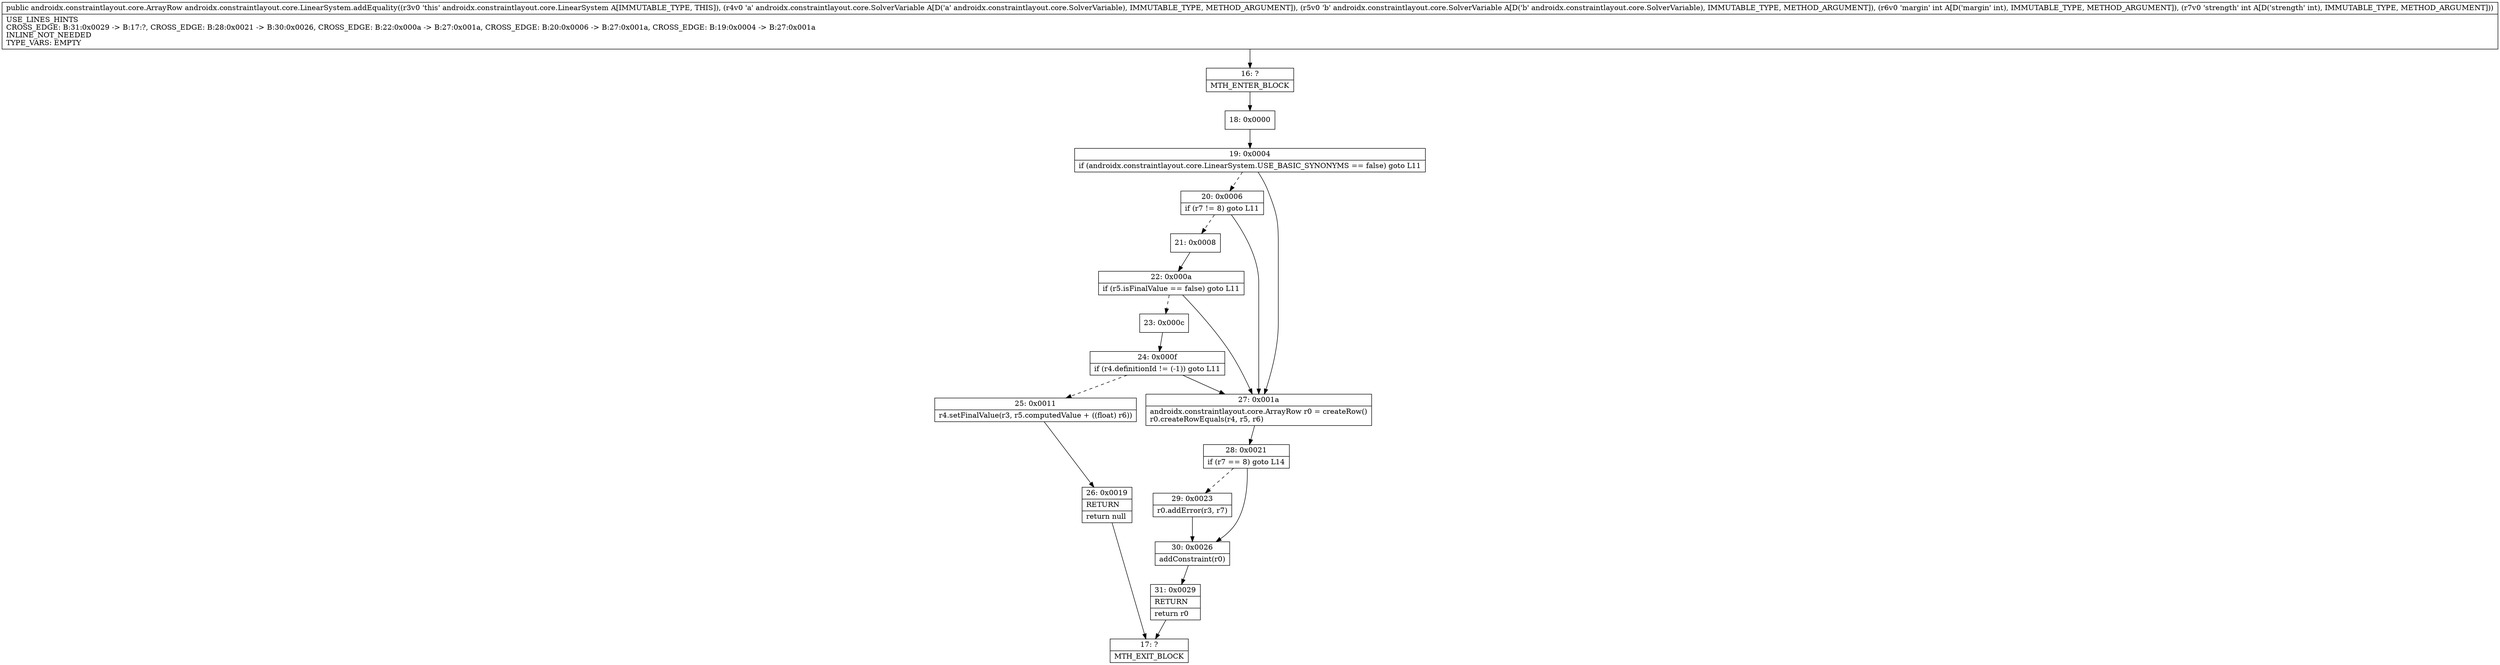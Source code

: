 digraph "CFG forandroidx.constraintlayout.core.LinearSystem.addEquality(Landroidx\/constraintlayout\/core\/SolverVariable;Landroidx\/constraintlayout\/core\/SolverVariable;II)Landroidx\/constraintlayout\/core\/ArrayRow;" {
Node_16 [shape=record,label="{16\:\ ?|MTH_ENTER_BLOCK\l}"];
Node_18 [shape=record,label="{18\:\ 0x0000}"];
Node_19 [shape=record,label="{19\:\ 0x0004|if (androidx.constraintlayout.core.LinearSystem.USE_BASIC_SYNONYMS == false) goto L11\l}"];
Node_20 [shape=record,label="{20\:\ 0x0006|if (r7 != 8) goto L11\l}"];
Node_21 [shape=record,label="{21\:\ 0x0008}"];
Node_22 [shape=record,label="{22\:\ 0x000a|if (r5.isFinalValue == false) goto L11\l}"];
Node_23 [shape=record,label="{23\:\ 0x000c}"];
Node_24 [shape=record,label="{24\:\ 0x000f|if (r4.definitionId != (\-1)) goto L11\l}"];
Node_25 [shape=record,label="{25\:\ 0x0011|r4.setFinalValue(r3, r5.computedValue + ((float) r6))\l}"];
Node_26 [shape=record,label="{26\:\ 0x0019|RETURN\l|return null\l}"];
Node_17 [shape=record,label="{17\:\ ?|MTH_EXIT_BLOCK\l}"];
Node_27 [shape=record,label="{27\:\ 0x001a|androidx.constraintlayout.core.ArrayRow r0 = createRow()\lr0.createRowEquals(r4, r5, r6)\l}"];
Node_28 [shape=record,label="{28\:\ 0x0021|if (r7 == 8) goto L14\l}"];
Node_29 [shape=record,label="{29\:\ 0x0023|r0.addError(r3, r7)\l}"];
Node_30 [shape=record,label="{30\:\ 0x0026|addConstraint(r0)\l}"];
Node_31 [shape=record,label="{31\:\ 0x0029|RETURN\l|return r0\l}"];
MethodNode[shape=record,label="{public androidx.constraintlayout.core.ArrayRow androidx.constraintlayout.core.LinearSystem.addEquality((r3v0 'this' androidx.constraintlayout.core.LinearSystem A[IMMUTABLE_TYPE, THIS]), (r4v0 'a' androidx.constraintlayout.core.SolverVariable A[D('a' androidx.constraintlayout.core.SolverVariable), IMMUTABLE_TYPE, METHOD_ARGUMENT]), (r5v0 'b' androidx.constraintlayout.core.SolverVariable A[D('b' androidx.constraintlayout.core.SolverVariable), IMMUTABLE_TYPE, METHOD_ARGUMENT]), (r6v0 'margin' int A[D('margin' int), IMMUTABLE_TYPE, METHOD_ARGUMENT]), (r7v0 'strength' int A[D('strength' int), IMMUTABLE_TYPE, METHOD_ARGUMENT]))  | USE_LINES_HINTS\lCROSS_EDGE: B:31:0x0029 \-\> B:17:?, CROSS_EDGE: B:28:0x0021 \-\> B:30:0x0026, CROSS_EDGE: B:22:0x000a \-\> B:27:0x001a, CROSS_EDGE: B:20:0x0006 \-\> B:27:0x001a, CROSS_EDGE: B:19:0x0004 \-\> B:27:0x001a\lINLINE_NOT_NEEDED\lTYPE_VARS: EMPTY\l}"];
MethodNode -> Node_16;Node_16 -> Node_18;
Node_18 -> Node_19;
Node_19 -> Node_20[style=dashed];
Node_19 -> Node_27;
Node_20 -> Node_21[style=dashed];
Node_20 -> Node_27;
Node_21 -> Node_22;
Node_22 -> Node_23[style=dashed];
Node_22 -> Node_27;
Node_23 -> Node_24;
Node_24 -> Node_25[style=dashed];
Node_24 -> Node_27;
Node_25 -> Node_26;
Node_26 -> Node_17;
Node_27 -> Node_28;
Node_28 -> Node_29[style=dashed];
Node_28 -> Node_30;
Node_29 -> Node_30;
Node_30 -> Node_31;
Node_31 -> Node_17;
}

